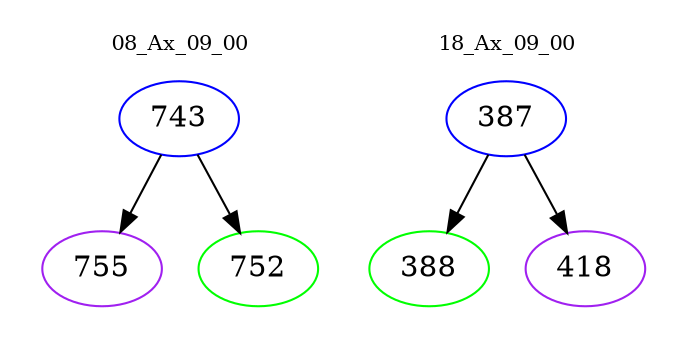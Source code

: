 digraph{
subgraph cluster_0 {
color = white
label = "08_Ax_09_00";
fontsize=10;
T0_743 [label="743", color="blue"]
T0_743 -> T0_755 [color="black"]
T0_755 [label="755", color="purple"]
T0_743 -> T0_752 [color="black"]
T0_752 [label="752", color="green"]
}
subgraph cluster_1 {
color = white
label = "18_Ax_09_00";
fontsize=10;
T1_387 [label="387", color="blue"]
T1_387 -> T1_388 [color="black"]
T1_388 [label="388", color="green"]
T1_387 -> T1_418 [color="black"]
T1_418 [label="418", color="purple"]
}
}
